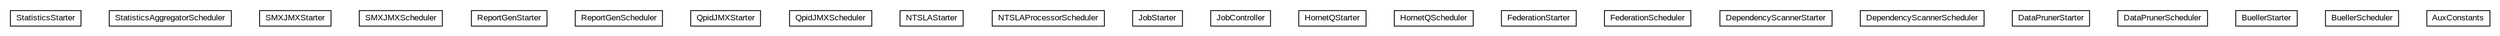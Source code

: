 #!/usr/local/bin/dot
#
# Class diagram 
# Generated by UMLGraph version R5_6-24-gf6e263 (http://www.umlgraph.org/)
#

digraph G {
	edge [fontname="arial",fontsize=10,labelfontname="arial",labelfontsize=10];
	node [fontname="arial",fontsize=10,shape=plaintext];
	nodesep=0.25;
	ranksep=0.5;
	// org.miloss.fgsms.auxsrv.StatisticsStarter
	c74748 [label=<<table title="org.miloss.fgsms.auxsrv.StatisticsStarter" border="0" cellborder="1" cellspacing="0" cellpadding="2" port="p" href="./StatisticsStarter.html">
		<tr><td><table border="0" cellspacing="0" cellpadding="1">
<tr><td align="center" balign="center"> StatisticsStarter </td></tr>
		</table></td></tr>
		</table>>, URL="./StatisticsStarter.html", fontname="arial", fontcolor="black", fontsize=10.0];
	// org.miloss.fgsms.auxsrv.StatisticsAggregatorScheduler
	c74749 [label=<<table title="org.miloss.fgsms.auxsrv.StatisticsAggregatorScheduler" border="0" cellborder="1" cellspacing="0" cellpadding="2" port="p" href="./StatisticsAggregatorScheduler.html">
		<tr><td><table border="0" cellspacing="0" cellpadding="1">
<tr><td align="center" balign="center"> StatisticsAggregatorScheduler </td></tr>
		</table></td></tr>
		</table>>, URL="./StatisticsAggregatorScheduler.html", fontname="arial", fontcolor="black", fontsize=10.0];
	// org.miloss.fgsms.auxsrv.SMXJMXStarter
	c74750 [label=<<table title="org.miloss.fgsms.auxsrv.SMXJMXStarter" border="0" cellborder="1" cellspacing="0" cellpadding="2" port="p" href="./SMXJMXStarter.html">
		<tr><td><table border="0" cellspacing="0" cellpadding="1">
<tr><td align="center" balign="center"> SMXJMXStarter </td></tr>
		</table></td></tr>
		</table>>, URL="./SMXJMXStarter.html", fontname="arial", fontcolor="black", fontsize=10.0];
	// org.miloss.fgsms.auxsrv.SMXJMXScheduler
	c74751 [label=<<table title="org.miloss.fgsms.auxsrv.SMXJMXScheduler" border="0" cellborder="1" cellspacing="0" cellpadding="2" port="p" href="./SMXJMXScheduler.html">
		<tr><td><table border="0" cellspacing="0" cellpadding="1">
<tr><td align="center" balign="center"> SMXJMXScheduler </td></tr>
		</table></td></tr>
		</table>>, URL="./SMXJMXScheduler.html", fontname="arial", fontcolor="black", fontsize=10.0];
	// org.miloss.fgsms.auxsrv.ReportGenStarter
	c74752 [label=<<table title="org.miloss.fgsms.auxsrv.ReportGenStarter" border="0" cellborder="1" cellspacing="0" cellpadding="2" port="p" href="./ReportGenStarter.html">
		<tr><td><table border="0" cellspacing="0" cellpadding="1">
<tr><td align="center" balign="center"> ReportGenStarter </td></tr>
		</table></td></tr>
		</table>>, URL="./ReportGenStarter.html", fontname="arial", fontcolor="black", fontsize=10.0];
	// org.miloss.fgsms.auxsrv.ReportGenScheduler
	c74753 [label=<<table title="org.miloss.fgsms.auxsrv.ReportGenScheduler" border="0" cellborder="1" cellspacing="0" cellpadding="2" port="p" href="./ReportGenScheduler.html">
		<tr><td><table border="0" cellspacing="0" cellpadding="1">
<tr><td align="center" balign="center"> ReportGenScheduler </td></tr>
		</table></td></tr>
		</table>>, URL="./ReportGenScheduler.html", fontname="arial", fontcolor="black", fontsize=10.0];
	// org.miloss.fgsms.auxsrv.QpidJMXStarter
	c74754 [label=<<table title="org.miloss.fgsms.auxsrv.QpidJMXStarter" border="0" cellborder="1" cellspacing="0" cellpadding="2" port="p" href="./QpidJMXStarter.html">
		<tr><td><table border="0" cellspacing="0" cellpadding="1">
<tr><td align="center" balign="center"> QpidJMXStarter </td></tr>
		</table></td></tr>
		</table>>, URL="./QpidJMXStarter.html", fontname="arial", fontcolor="black", fontsize=10.0];
	// org.miloss.fgsms.auxsrv.QpidJMXScheduler
	c74755 [label=<<table title="org.miloss.fgsms.auxsrv.QpidJMXScheduler" border="0" cellborder="1" cellspacing="0" cellpadding="2" port="p" href="./QpidJMXScheduler.html">
		<tr><td><table border="0" cellspacing="0" cellpadding="1">
<tr><td align="center" balign="center"> QpidJMXScheduler </td></tr>
		</table></td></tr>
		</table>>, URL="./QpidJMXScheduler.html", fontname="arial", fontcolor="black", fontsize=10.0];
	// org.miloss.fgsms.auxsrv.NTSLAStarter
	c74756 [label=<<table title="org.miloss.fgsms.auxsrv.NTSLAStarter" border="0" cellborder="1" cellspacing="0" cellpadding="2" port="p" href="./NTSLAStarter.html">
		<tr><td><table border="0" cellspacing="0" cellpadding="1">
<tr><td align="center" balign="center"> NTSLAStarter </td></tr>
		</table></td></tr>
		</table>>, URL="./NTSLAStarter.html", fontname="arial", fontcolor="black", fontsize=10.0];
	// org.miloss.fgsms.auxsrv.NTSLAProcessorScheduler
	c74757 [label=<<table title="org.miloss.fgsms.auxsrv.NTSLAProcessorScheduler" border="0" cellborder="1" cellspacing="0" cellpadding="2" port="p" href="./NTSLAProcessorScheduler.html">
		<tr><td><table border="0" cellspacing="0" cellpadding="1">
<tr><td align="center" balign="center"> NTSLAProcessorScheduler </td></tr>
		</table></td></tr>
		</table>>, URL="./NTSLAProcessorScheduler.html", fontname="arial", fontcolor="black", fontsize=10.0];
	// org.miloss.fgsms.auxsrv.JobStarter
	c74758 [label=<<table title="org.miloss.fgsms.auxsrv.JobStarter" border="0" cellborder="1" cellspacing="0" cellpadding="2" port="p" href="./JobStarter.html">
		<tr><td><table border="0" cellspacing="0" cellpadding="1">
<tr><td align="center" balign="center"> JobStarter </td></tr>
		</table></td></tr>
		</table>>, URL="./JobStarter.html", fontname="arial", fontcolor="black", fontsize=10.0];
	// org.miloss.fgsms.auxsrv.JobController
	c74759 [label=<<table title="org.miloss.fgsms.auxsrv.JobController" border="0" cellborder="1" cellspacing="0" cellpadding="2" port="p" href="./JobController.html">
		<tr><td><table border="0" cellspacing="0" cellpadding="1">
<tr><td align="center" balign="center"> JobController </td></tr>
		</table></td></tr>
		</table>>, URL="./JobController.html", fontname="arial", fontcolor="black", fontsize=10.0];
	// org.miloss.fgsms.auxsrv.HornetQStarter
	c74760 [label=<<table title="org.miloss.fgsms.auxsrv.HornetQStarter" border="0" cellborder="1" cellspacing="0" cellpadding="2" port="p" href="./HornetQStarter.html">
		<tr><td><table border="0" cellspacing="0" cellpadding="1">
<tr><td align="center" balign="center"> HornetQStarter </td></tr>
		</table></td></tr>
		</table>>, URL="./HornetQStarter.html", fontname="arial", fontcolor="black", fontsize=10.0];
	// org.miloss.fgsms.auxsrv.HornetQScheduler
	c74761 [label=<<table title="org.miloss.fgsms.auxsrv.HornetQScheduler" border="0" cellborder="1" cellspacing="0" cellpadding="2" port="p" href="./HornetQScheduler.html">
		<tr><td><table border="0" cellspacing="0" cellpadding="1">
<tr><td align="center" balign="center"> HornetQScheduler </td></tr>
		</table></td></tr>
		</table>>, URL="./HornetQScheduler.html", fontname="arial", fontcolor="black", fontsize=10.0];
	// org.miloss.fgsms.auxsrv.FederationStarter
	c74762 [label=<<table title="org.miloss.fgsms.auxsrv.FederationStarter" border="0" cellborder="1" cellspacing="0" cellpadding="2" port="p" href="./FederationStarter.html">
		<tr><td><table border="0" cellspacing="0" cellpadding="1">
<tr><td align="center" balign="center"> FederationStarter </td></tr>
		</table></td></tr>
		</table>>, URL="./FederationStarter.html", fontname="arial", fontcolor="black", fontsize=10.0];
	// org.miloss.fgsms.auxsrv.FederationScheduler
	c74763 [label=<<table title="org.miloss.fgsms.auxsrv.FederationScheduler" border="0" cellborder="1" cellspacing="0" cellpadding="2" port="p" href="./FederationScheduler.html">
		<tr><td><table border="0" cellspacing="0" cellpadding="1">
<tr><td align="center" balign="center"> FederationScheduler </td></tr>
		</table></td></tr>
		</table>>, URL="./FederationScheduler.html", fontname="arial", fontcolor="black", fontsize=10.0];
	// org.miloss.fgsms.auxsrv.DependencyScannerStarter
	c74764 [label=<<table title="org.miloss.fgsms.auxsrv.DependencyScannerStarter" border="0" cellborder="1" cellspacing="0" cellpadding="2" port="p" href="./DependencyScannerStarter.html">
		<tr><td><table border="0" cellspacing="0" cellpadding="1">
<tr><td align="center" balign="center"> DependencyScannerStarter </td></tr>
		</table></td></tr>
		</table>>, URL="./DependencyScannerStarter.html", fontname="arial", fontcolor="black", fontsize=10.0];
	// org.miloss.fgsms.auxsrv.DependencyScannerScheduler
	c74765 [label=<<table title="org.miloss.fgsms.auxsrv.DependencyScannerScheduler" border="0" cellborder="1" cellspacing="0" cellpadding="2" port="p" href="./DependencyScannerScheduler.html">
		<tr><td><table border="0" cellspacing="0" cellpadding="1">
<tr><td align="center" balign="center"> DependencyScannerScheduler </td></tr>
		</table></td></tr>
		</table>>, URL="./DependencyScannerScheduler.html", fontname="arial", fontcolor="black", fontsize=10.0];
	// org.miloss.fgsms.auxsrv.DataPrunerStarter
	c74766 [label=<<table title="org.miloss.fgsms.auxsrv.DataPrunerStarter" border="0" cellborder="1" cellspacing="0" cellpadding="2" port="p" href="./DataPrunerStarter.html">
		<tr><td><table border="0" cellspacing="0" cellpadding="1">
<tr><td align="center" balign="center"> DataPrunerStarter </td></tr>
		</table></td></tr>
		</table>>, URL="./DataPrunerStarter.html", fontname="arial", fontcolor="black", fontsize=10.0];
	// org.miloss.fgsms.auxsrv.DataPrunerScheduler
	c74767 [label=<<table title="org.miloss.fgsms.auxsrv.DataPrunerScheduler" border="0" cellborder="1" cellspacing="0" cellpadding="2" port="p" href="./DataPrunerScheduler.html">
		<tr><td><table border="0" cellspacing="0" cellpadding="1">
<tr><td align="center" balign="center"> DataPrunerScheduler </td></tr>
		</table></td></tr>
		</table>>, URL="./DataPrunerScheduler.html", fontname="arial", fontcolor="black", fontsize=10.0];
	// org.miloss.fgsms.auxsrv.BuellerStarter
	c74768 [label=<<table title="org.miloss.fgsms.auxsrv.BuellerStarter" border="0" cellborder="1" cellspacing="0" cellpadding="2" port="p" href="./BuellerStarter.html">
		<tr><td><table border="0" cellspacing="0" cellpadding="1">
<tr><td align="center" balign="center"> BuellerStarter </td></tr>
		</table></td></tr>
		</table>>, URL="./BuellerStarter.html", fontname="arial", fontcolor="black", fontsize=10.0];
	// org.miloss.fgsms.auxsrv.BuellerScheduler
	c74769 [label=<<table title="org.miloss.fgsms.auxsrv.BuellerScheduler" border="0" cellborder="1" cellspacing="0" cellpadding="2" port="p" href="./BuellerScheduler.html">
		<tr><td><table border="0" cellspacing="0" cellpadding="1">
<tr><td align="center" balign="center"> BuellerScheduler </td></tr>
		</table></td></tr>
		</table>>, URL="./BuellerScheduler.html", fontname="arial", fontcolor="black", fontsize=10.0];
	// org.miloss.fgsms.auxsrv.AuxConstants
	c74770 [label=<<table title="org.miloss.fgsms.auxsrv.AuxConstants" border="0" cellborder="1" cellspacing="0" cellpadding="2" port="p" href="./AuxConstants.html">
		<tr><td><table border="0" cellspacing="0" cellpadding="1">
<tr><td align="center" balign="center"> AuxConstants </td></tr>
		</table></td></tr>
		</table>>, URL="./AuxConstants.html", fontname="arial", fontcolor="black", fontsize=10.0];
}

